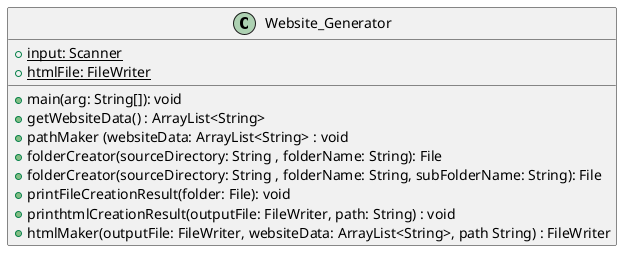 @startuml
'https://plantuml.com/sequence-diagram

class Website_Generator
{
 +{static}input: Scanner
 +{static}htmlFile: FileWriter


 +main(arg: String[]): void
 +getWebsiteData() : ArrayList<String>
 +pathMaker (websiteData: ArrayList<String> : void
 +folderCreator(sourceDirectory: String , folderName: String): File
 +folderCreator(sourceDirectory: String , folderName: String, subFolderName: String): File
 +printFileCreationResult(folder: File): void
 +printhtmlCreationResult(outputFile: FileWriter, path: String) : void
 +htmlMaker(outputFile: FileWriter, websiteData: ArrayList<String>, path String) : FileWriter

}

@enduml